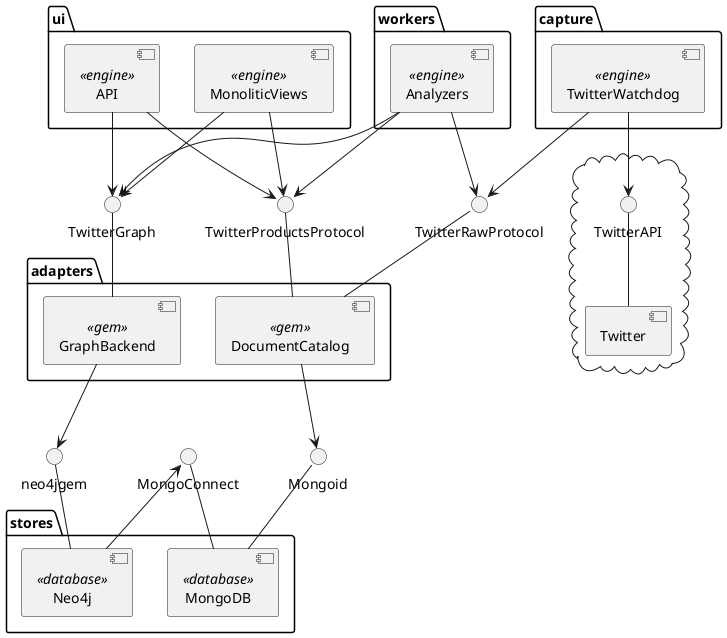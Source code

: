 @startuml

package "stores" {
	[MongoDB] <<database>>
	[Neo4j] <<database>>
}

package "adapters" {
	[DocumentCatalog] <<gem>>
	[GraphBackend]	<<gem>>
}

package "capture" {
	[TwitterWatchdog] <<engine>>
}

package "workers" {
	[Analyzers]	<<engine>>
}

package "ui" {	
	[MonoliticViews] <<engine>>
	[API] <<engine>>
}

cloud {
	[Twitter]
	TwitterAPI -- [Twitter]
}

' storage
Mongoid -- [MongoDB]
MongoConnect -- [MongoDB]
neo4jgem -- [Neo4j]
[Neo4j] --> MongoConnect

' adapters
[DocumentCatalog] --> Mongoid
[GraphBackend] --> neo4jgem

' exposed protocols
TwitterRawProtocol -- [DocumentCatalog]
TwitterProductsProtocol -- [DocumentCatalog]
TwitterGraph -- [GraphBackend]

' operational layer
[TwitterWatchdog] --> TwitterRawProtocol
[Analyzers] --> TwitterRawProtocol
[Analyzers] --> TwitterProductsProtocol
[Analyzers] --> TwitterGraph

' user layer
[MonoliticViews] --> TwitterProductsProtocol
[API] --> TwitterProductsProtocol
[MonoliticViews] --> TwitterGraph
[API] --> TwitterGraph

' external layer
[TwitterWatchdog] --> TwitterAPI

@enduml